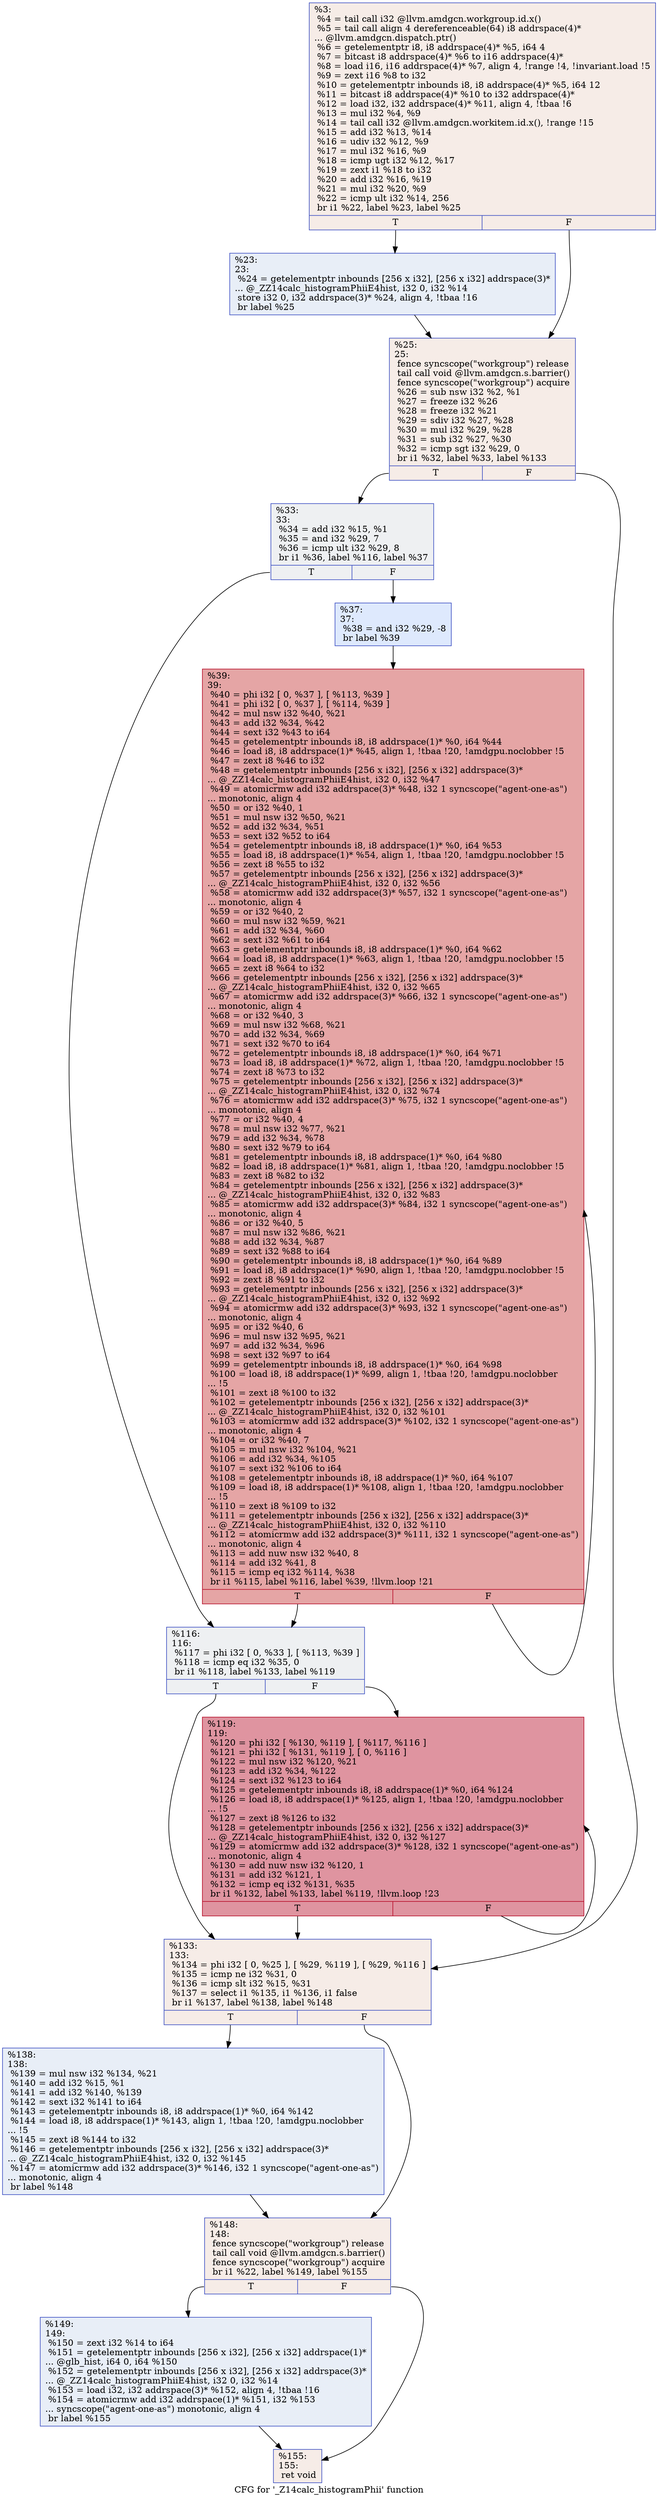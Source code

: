 digraph "CFG for '_Z14calc_histogramPhii' function" {
	label="CFG for '_Z14calc_histogramPhii' function";

	Node0x4b1d450 [shape=record,color="#3d50c3ff", style=filled, fillcolor="#ead5c970",label="{%3:\l  %4 = tail call i32 @llvm.amdgcn.workgroup.id.x()\l  %5 = tail call align 4 dereferenceable(64) i8 addrspace(4)*\l... @llvm.amdgcn.dispatch.ptr()\l  %6 = getelementptr i8, i8 addrspace(4)* %5, i64 4\l  %7 = bitcast i8 addrspace(4)* %6 to i16 addrspace(4)*\l  %8 = load i16, i16 addrspace(4)* %7, align 4, !range !4, !invariant.load !5\l  %9 = zext i16 %8 to i32\l  %10 = getelementptr inbounds i8, i8 addrspace(4)* %5, i64 12\l  %11 = bitcast i8 addrspace(4)* %10 to i32 addrspace(4)*\l  %12 = load i32, i32 addrspace(4)* %11, align 4, !tbaa !6\l  %13 = mul i32 %4, %9\l  %14 = tail call i32 @llvm.amdgcn.workitem.id.x(), !range !15\l  %15 = add i32 %13, %14\l  %16 = udiv i32 %12, %9\l  %17 = mul i32 %16, %9\l  %18 = icmp ugt i32 %12, %17\l  %19 = zext i1 %18 to i32\l  %20 = add i32 %16, %19\l  %21 = mul i32 %20, %9\l  %22 = icmp ult i32 %14, 256\l  br i1 %22, label %23, label %25\l|{<s0>T|<s1>F}}"];
	Node0x4b1d450:s0 -> Node0x4b1f3b0;
	Node0x4b1d450:s1 -> Node0x4b1f440;
	Node0x4b1f3b0 [shape=record,color="#3d50c3ff", style=filled, fillcolor="#cbd8ee70",label="{%23:\l23:                                               \l  %24 = getelementptr inbounds [256 x i32], [256 x i32] addrspace(3)*\l... @_ZZ14calc_histogramPhiiE4hist, i32 0, i32 %14\l  store i32 0, i32 addrspace(3)* %24, align 4, !tbaa !16\l  br label %25\l}"];
	Node0x4b1f3b0 -> Node0x4b1f440;
	Node0x4b1f440 [shape=record,color="#3d50c3ff", style=filled, fillcolor="#ead5c970",label="{%25:\l25:                                               \l  fence syncscope(\"workgroup\") release\l  tail call void @llvm.amdgcn.s.barrier()\l  fence syncscope(\"workgroup\") acquire\l  %26 = sub nsw i32 %2, %1\l  %27 = freeze i32 %26\l  %28 = freeze i32 %21\l  %29 = sdiv i32 %27, %28\l  %30 = mul i32 %29, %28\l  %31 = sub i32 %27, %30\l  %32 = icmp sgt i32 %29, 0\l  br i1 %32, label %33, label %133\l|{<s0>T|<s1>F}}"];
	Node0x4b1f440:s0 -> Node0x4b1eff0;
	Node0x4b1f440:s1 -> Node0x4b1f080;
	Node0x4b1eff0 [shape=record,color="#3d50c3ff", style=filled, fillcolor="#d9dce170",label="{%33:\l33:                                               \l  %34 = add i32 %15, %1\l  %35 = and i32 %29, 7\l  %36 = icmp ult i32 %29, 8\l  br i1 %36, label %116, label %37\l|{<s0>T|<s1>F}}"];
	Node0x4b1eff0:s0 -> Node0x4b20370;
	Node0x4b1eff0:s1 -> Node0x4b203c0;
	Node0x4b203c0 [shape=record,color="#3d50c3ff", style=filled, fillcolor="#b5cdfa70",label="{%37:\l37:                                               \l  %38 = and i32 %29, -8\l  br label %39\l}"];
	Node0x4b203c0 -> Node0x4b205c0;
	Node0x4b205c0 [shape=record,color="#b70d28ff", style=filled, fillcolor="#c5333470",label="{%39:\l39:                                               \l  %40 = phi i32 [ 0, %37 ], [ %113, %39 ]\l  %41 = phi i32 [ 0, %37 ], [ %114, %39 ]\l  %42 = mul nsw i32 %40, %21\l  %43 = add i32 %34, %42\l  %44 = sext i32 %43 to i64\l  %45 = getelementptr inbounds i8, i8 addrspace(1)* %0, i64 %44\l  %46 = load i8, i8 addrspace(1)* %45, align 1, !tbaa !20, !amdgpu.noclobber !5\l  %47 = zext i8 %46 to i32\l  %48 = getelementptr inbounds [256 x i32], [256 x i32] addrspace(3)*\l... @_ZZ14calc_histogramPhiiE4hist, i32 0, i32 %47\l  %49 = atomicrmw add i32 addrspace(3)* %48, i32 1 syncscope(\"agent-one-as\")\l... monotonic, align 4\l  %50 = or i32 %40, 1\l  %51 = mul nsw i32 %50, %21\l  %52 = add i32 %34, %51\l  %53 = sext i32 %52 to i64\l  %54 = getelementptr inbounds i8, i8 addrspace(1)* %0, i64 %53\l  %55 = load i8, i8 addrspace(1)* %54, align 1, !tbaa !20, !amdgpu.noclobber !5\l  %56 = zext i8 %55 to i32\l  %57 = getelementptr inbounds [256 x i32], [256 x i32] addrspace(3)*\l... @_ZZ14calc_histogramPhiiE4hist, i32 0, i32 %56\l  %58 = atomicrmw add i32 addrspace(3)* %57, i32 1 syncscope(\"agent-one-as\")\l... monotonic, align 4\l  %59 = or i32 %40, 2\l  %60 = mul nsw i32 %59, %21\l  %61 = add i32 %34, %60\l  %62 = sext i32 %61 to i64\l  %63 = getelementptr inbounds i8, i8 addrspace(1)* %0, i64 %62\l  %64 = load i8, i8 addrspace(1)* %63, align 1, !tbaa !20, !amdgpu.noclobber !5\l  %65 = zext i8 %64 to i32\l  %66 = getelementptr inbounds [256 x i32], [256 x i32] addrspace(3)*\l... @_ZZ14calc_histogramPhiiE4hist, i32 0, i32 %65\l  %67 = atomicrmw add i32 addrspace(3)* %66, i32 1 syncscope(\"agent-one-as\")\l... monotonic, align 4\l  %68 = or i32 %40, 3\l  %69 = mul nsw i32 %68, %21\l  %70 = add i32 %34, %69\l  %71 = sext i32 %70 to i64\l  %72 = getelementptr inbounds i8, i8 addrspace(1)* %0, i64 %71\l  %73 = load i8, i8 addrspace(1)* %72, align 1, !tbaa !20, !amdgpu.noclobber !5\l  %74 = zext i8 %73 to i32\l  %75 = getelementptr inbounds [256 x i32], [256 x i32] addrspace(3)*\l... @_ZZ14calc_histogramPhiiE4hist, i32 0, i32 %74\l  %76 = atomicrmw add i32 addrspace(3)* %75, i32 1 syncscope(\"agent-one-as\")\l... monotonic, align 4\l  %77 = or i32 %40, 4\l  %78 = mul nsw i32 %77, %21\l  %79 = add i32 %34, %78\l  %80 = sext i32 %79 to i64\l  %81 = getelementptr inbounds i8, i8 addrspace(1)* %0, i64 %80\l  %82 = load i8, i8 addrspace(1)* %81, align 1, !tbaa !20, !amdgpu.noclobber !5\l  %83 = zext i8 %82 to i32\l  %84 = getelementptr inbounds [256 x i32], [256 x i32] addrspace(3)*\l... @_ZZ14calc_histogramPhiiE4hist, i32 0, i32 %83\l  %85 = atomicrmw add i32 addrspace(3)* %84, i32 1 syncscope(\"agent-one-as\")\l... monotonic, align 4\l  %86 = or i32 %40, 5\l  %87 = mul nsw i32 %86, %21\l  %88 = add i32 %34, %87\l  %89 = sext i32 %88 to i64\l  %90 = getelementptr inbounds i8, i8 addrspace(1)* %0, i64 %89\l  %91 = load i8, i8 addrspace(1)* %90, align 1, !tbaa !20, !amdgpu.noclobber !5\l  %92 = zext i8 %91 to i32\l  %93 = getelementptr inbounds [256 x i32], [256 x i32] addrspace(3)*\l... @_ZZ14calc_histogramPhiiE4hist, i32 0, i32 %92\l  %94 = atomicrmw add i32 addrspace(3)* %93, i32 1 syncscope(\"agent-one-as\")\l... monotonic, align 4\l  %95 = or i32 %40, 6\l  %96 = mul nsw i32 %95, %21\l  %97 = add i32 %34, %96\l  %98 = sext i32 %97 to i64\l  %99 = getelementptr inbounds i8, i8 addrspace(1)* %0, i64 %98\l  %100 = load i8, i8 addrspace(1)* %99, align 1, !tbaa !20, !amdgpu.noclobber\l... !5\l  %101 = zext i8 %100 to i32\l  %102 = getelementptr inbounds [256 x i32], [256 x i32] addrspace(3)*\l... @_ZZ14calc_histogramPhiiE4hist, i32 0, i32 %101\l  %103 = atomicrmw add i32 addrspace(3)* %102, i32 1 syncscope(\"agent-one-as\")\l... monotonic, align 4\l  %104 = or i32 %40, 7\l  %105 = mul nsw i32 %104, %21\l  %106 = add i32 %34, %105\l  %107 = sext i32 %106 to i64\l  %108 = getelementptr inbounds i8, i8 addrspace(1)* %0, i64 %107\l  %109 = load i8, i8 addrspace(1)* %108, align 1, !tbaa !20, !amdgpu.noclobber\l... !5\l  %110 = zext i8 %109 to i32\l  %111 = getelementptr inbounds [256 x i32], [256 x i32] addrspace(3)*\l... @_ZZ14calc_histogramPhiiE4hist, i32 0, i32 %110\l  %112 = atomicrmw add i32 addrspace(3)* %111, i32 1 syncscope(\"agent-one-as\")\l... monotonic, align 4\l  %113 = add nuw nsw i32 %40, 8\l  %114 = add i32 %41, 8\l  %115 = icmp eq i32 %114, %38\l  br i1 %115, label %116, label %39, !llvm.loop !21\l|{<s0>T|<s1>F}}"];
	Node0x4b205c0:s0 -> Node0x4b20370;
	Node0x4b205c0:s1 -> Node0x4b205c0;
	Node0x4b20370 [shape=record,color="#3d50c3ff", style=filled, fillcolor="#d9dce170",label="{%116:\l116:                                              \l  %117 = phi i32 [ 0, %33 ], [ %113, %39 ]\l  %118 = icmp eq i32 %35, 0\l  br i1 %118, label %133, label %119\l|{<s0>T|<s1>F}}"];
	Node0x4b20370:s0 -> Node0x4b1f080;
	Node0x4b20370:s1 -> Node0x4b24700;
	Node0x4b24700 [shape=record,color="#b70d28ff", style=filled, fillcolor="#b70d2870",label="{%119:\l119:                                              \l  %120 = phi i32 [ %130, %119 ], [ %117, %116 ]\l  %121 = phi i32 [ %131, %119 ], [ 0, %116 ]\l  %122 = mul nsw i32 %120, %21\l  %123 = add i32 %34, %122\l  %124 = sext i32 %123 to i64\l  %125 = getelementptr inbounds i8, i8 addrspace(1)* %0, i64 %124\l  %126 = load i8, i8 addrspace(1)* %125, align 1, !tbaa !20, !amdgpu.noclobber\l... !5\l  %127 = zext i8 %126 to i32\l  %128 = getelementptr inbounds [256 x i32], [256 x i32] addrspace(3)*\l... @_ZZ14calc_histogramPhiiE4hist, i32 0, i32 %127\l  %129 = atomicrmw add i32 addrspace(3)* %128, i32 1 syncscope(\"agent-one-as\")\l... monotonic, align 4\l  %130 = add nuw nsw i32 %120, 1\l  %131 = add i32 %121, 1\l  %132 = icmp eq i32 %131, %35\l  br i1 %132, label %133, label %119, !llvm.loop !23\l|{<s0>T|<s1>F}}"];
	Node0x4b24700:s0 -> Node0x4b1f080;
	Node0x4b24700:s1 -> Node0x4b24700;
	Node0x4b1f080 [shape=record,color="#3d50c3ff", style=filled, fillcolor="#ead5c970",label="{%133:\l133:                                              \l  %134 = phi i32 [ 0, %25 ], [ %29, %119 ], [ %29, %116 ]\l  %135 = icmp ne i32 %31, 0\l  %136 = icmp slt i32 %15, %31\l  %137 = select i1 %135, i1 %136, i1 false\l  br i1 %137, label %138, label %148\l|{<s0>T|<s1>F}}"];
	Node0x4b1f080:s0 -> Node0x4b227c0;
	Node0x4b1f080:s1 -> Node0x4b25850;
	Node0x4b227c0 [shape=record,color="#3d50c3ff", style=filled, fillcolor="#cbd8ee70",label="{%138:\l138:                                              \l  %139 = mul nsw i32 %134, %21\l  %140 = add i32 %15, %1\l  %141 = add i32 %140, %139\l  %142 = sext i32 %141 to i64\l  %143 = getelementptr inbounds i8, i8 addrspace(1)* %0, i64 %142\l  %144 = load i8, i8 addrspace(1)* %143, align 1, !tbaa !20, !amdgpu.noclobber\l... !5\l  %145 = zext i8 %144 to i32\l  %146 = getelementptr inbounds [256 x i32], [256 x i32] addrspace(3)*\l... @_ZZ14calc_histogramPhiiE4hist, i32 0, i32 %145\l  %147 = atomicrmw add i32 addrspace(3)* %146, i32 1 syncscope(\"agent-one-as\")\l... monotonic, align 4\l  br label %148\l}"];
	Node0x4b227c0 -> Node0x4b25850;
	Node0x4b25850 [shape=record,color="#3d50c3ff", style=filled, fillcolor="#ead5c970",label="{%148:\l148:                                              \l  fence syncscope(\"workgroup\") release\l  tail call void @llvm.amdgcn.s.barrier()\l  fence syncscope(\"workgroup\") acquire\l  br i1 %22, label %149, label %155\l|{<s0>T|<s1>F}}"];
	Node0x4b25850:s0 -> Node0x4b260a0;
	Node0x4b25850:s1 -> Node0x4b260f0;
	Node0x4b260a0 [shape=record,color="#3d50c3ff", style=filled, fillcolor="#cbd8ee70",label="{%149:\l149:                                              \l  %150 = zext i32 %14 to i64\l  %151 = getelementptr inbounds [256 x i32], [256 x i32] addrspace(1)*\l... @glb_hist, i64 0, i64 %150\l  %152 = getelementptr inbounds [256 x i32], [256 x i32] addrspace(3)*\l... @_ZZ14calc_histogramPhiiE4hist, i32 0, i32 %14\l  %153 = load i32, i32 addrspace(3)* %152, align 4, !tbaa !16\l  %154 = atomicrmw add i32 addrspace(1)* %151, i32 %153\l... syncscope(\"agent-one-as\") monotonic, align 4\l  br label %155\l}"];
	Node0x4b260a0 -> Node0x4b260f0;
	Node0x4b260f0 [shape=record,color="#3d50c3ff", style=filled, fillcolor="#ead5c970",label="{%155:\l155:                                              \l  ret void\l}"];
}
